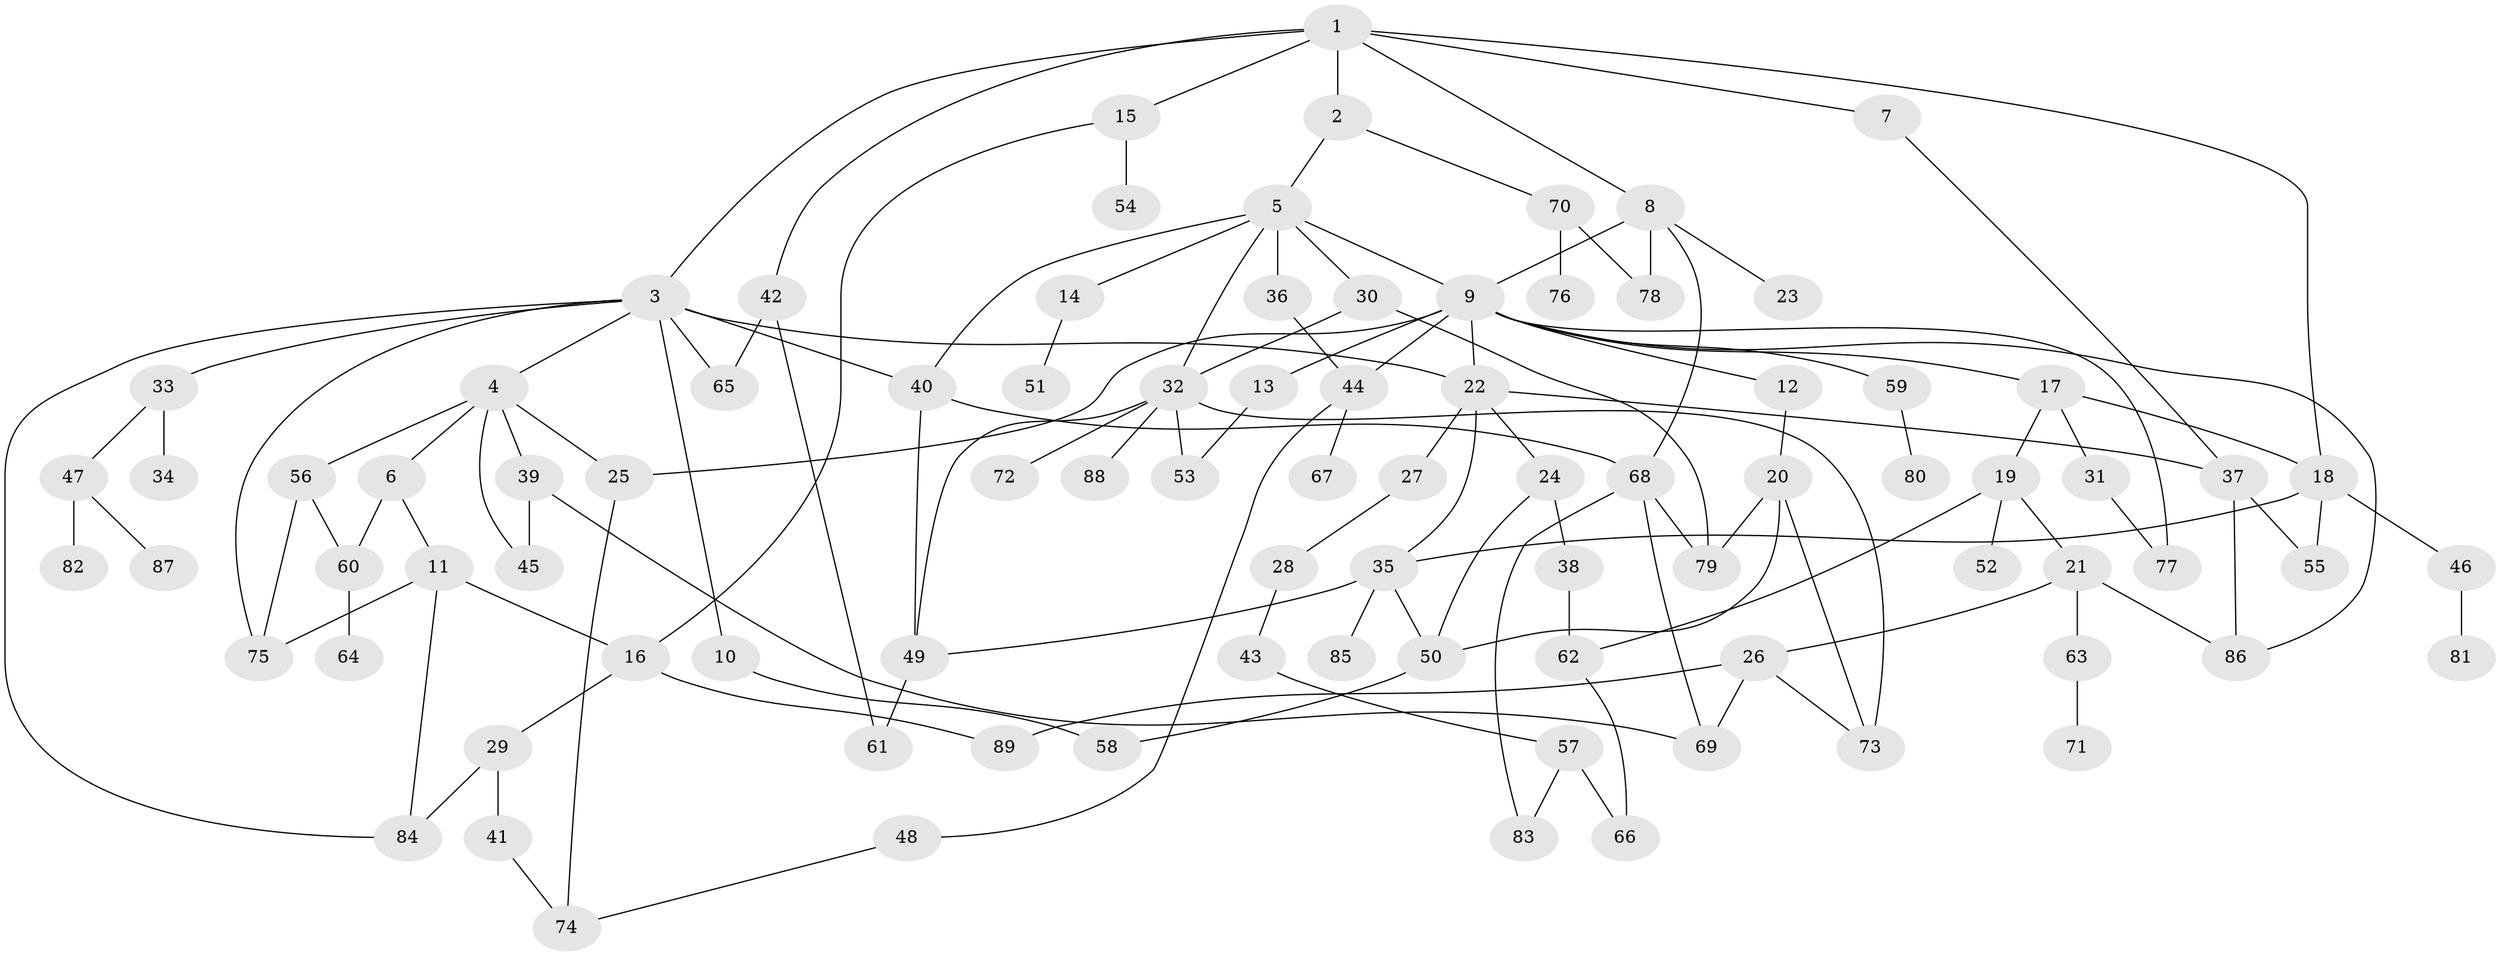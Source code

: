 // Generated by graph-tools (version 1.1) at 2025/49/03/09/25 03:49:25]
// undirected, 89 vertices, 130 edges
graph export_dot {
graph [start="1"]
  node [color=gray90,style=filled];
  1;
  2;
  3;
  4;
  5;
  6;
  7;
  8;
  9;
  10;
  11;
  12;
  13;
  14;
  15;
  16;
  17;
  18;
  19;
  20;
  21;
  22;
  23;
  24;
  25;
  26;
  27;
  28;
  29;
  30;
  31;
  32;
  33;
  34;
  35;
  36;
  37;
  38;
  39;
  40;
  41;
  42;
  43;
  44;
  45;
  46;
  47;
  48;
  49;
  50;
  51;
  52;
  53;
  54;
  55;
  56;
  57;
  58;
  59;
  60;
  61;
  62;
  63;
  64;
  65;
  66;
  67;
  68;
  69;
  70;
  71;
  72;
  73;
  74;
  75;
  76;
  77;
  78;
  79;
  80;
  81;
  82;
  83;
  84;
  85;
  86;
  87;
  88;
  89;
  1 -- 2;
  1 -- 3;
  1 -- 7;
  1 -- 8;
  1 -- 15;
  1 -- 42;
  1 -- 18;
  2 -- 5;
  2 -- 70;
  3 -- 4;
  3 -- 10;
  3 -- 22;
  3 -- 33;
  3 -- 75;
  3 -- 84;
  3 -- 65;
  3 -- 40;
  4 -- 6;
  4 -- 39;
  4 -- 56;
  4 -- 25;
  4 -- 45;
  5 -- 9;
  5 -- 14;
  5 -- 30;
  5 -- 36;
  5 -- 40;
  5 -- 32;
  6 -- 11;
  6 -- 60;
  7 -- 37;
  8 -- 23;
  8 -- 78;
  8 -- 9;
  8 -- 68;
  9 -- 12;
  9 -- 13;
  9 -- 17;
  9 -- 25;
  9 -- 44;
  9 -- 59;
  9 -- 77;
  9 -- 86;
  9 -- 22;
  10 -- 58;
  11 -- 16;
  11 -- 84;
  11 -- 75;
  12 -- 20;
  13 -- 53;
  14 -- 51;
  15 -- 54;
  15 -- 16;
  16 -- 29;
  16 -- 89;
  17 -- 18;
  17 -- 19;
  17 -- 31;
  18 -- 46;
  18 -- 55;
  18 -- 35;
  19 -- 21;
  19 -- 52;
  19 -- 62;
  20 -- 79;
  20 -- 73;
  20 -- 50;
  21 -- 26;
  21 -- 63;
  21 -- 86;
  22 -- 24;
  22 -- 27;
  22 -- 35;
  22 -- 37;
  24 -- 38;
  24 -- 50;
  25 -- 74;
  26 -- 69;
  26 -- 73;
  26 -- 89;
  27 -- 28;
  28 -- 43;
  29 -- 41;
  29 -- 84;
  30 -- 32;
  30 -- 79;
  31 -- 77;
  32 -- 72;
  32 -- 88;
  32 -- 73;
  32 -- 53;
  32 -- 49;
  33 -- 34;
  33 -- 47;
  35 -- 49;
  35 -- 50;
  35 -- 85;
  36 -- 44;
  37 -- 55;
  37 -- 86;
  38 -- 62;
  39 -- 45;
  39 -- 69;
  40 -- 68;
  40 -- 49;
  41 -- 74;
  42 -- 65;
  42 -- 61;
  43 -- 57;
  44 -- 48;
  44 -- 67;
  46 -- 81;
  47 -- 82;
  47 -- 87;
  48 -- 74;
  49 -- 61;
  50 -- 58;
  56 -- 60;
  56 -- 75;
  57 -- 66;
  57 -- 83;
  59 -- 80;
  60 -- 64;
  62 -- 66;
  63 -- 71;
  68 -- 83;
  68 -- 79;
  68 -- 69;
  70 -- 76;
  70 -- 78;
}
